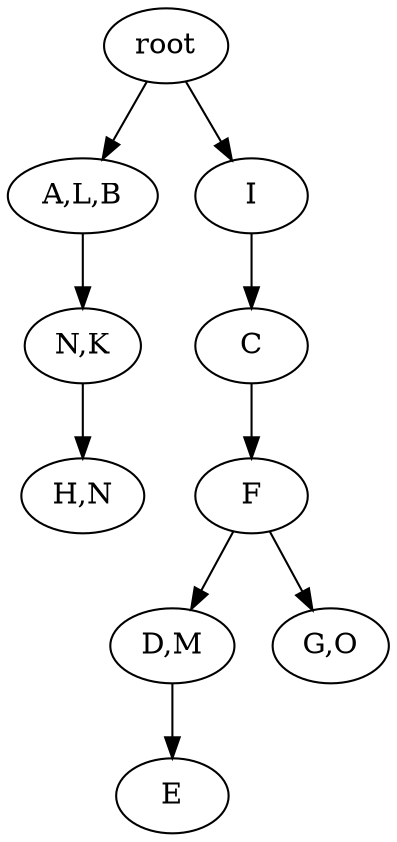 strict digraph G {
	graph [name=G];
	0	 [label=root];
	3	 [label="A,L,B"];
	0 -> 3;
	1	 [label=I];
	0 -> 1;
	4	 [label="N,K"];
	3 -> 4;
	6	 [label="H,N"];
	4 -> 6;
	2	 [label=C];
	7	 [label=F];
	2 -> 7;
	9	 [label="D,M"];
	10	 [label=E];
	9 -> 10;
	7 -> 9;
	8	 [label="G,O"];
	7 -> 8;
	1 -> 2;
}
